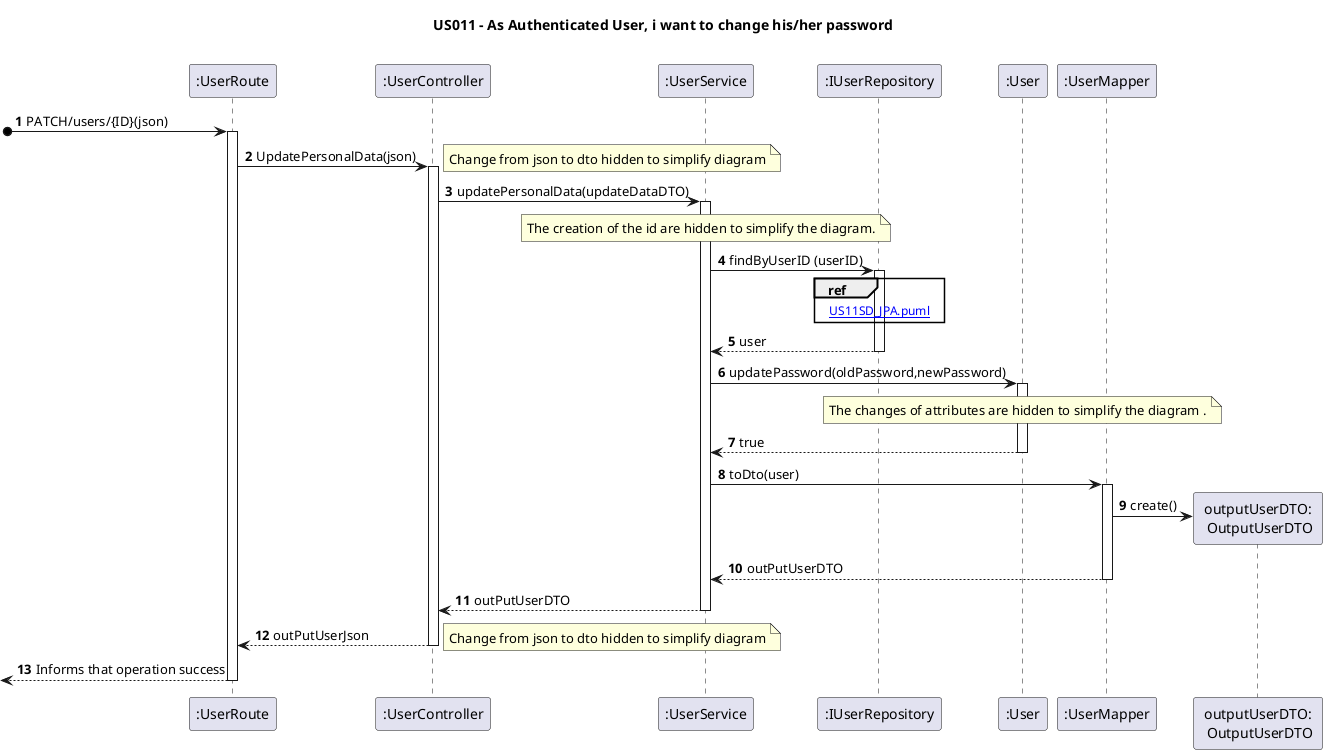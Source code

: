 @startuml
'https://plantuml.com/sequence-diagram

title US011 - As Authenticated User, i want to change his/her password

autoactivate on
autonumber


participant ":UserRoute" as UI
participant ":UserController" as Ctrl
participant ":UserService" as service
participant ":IUserRepository" as repo
participant ":User" as user
participant ":UserMapper" as mapper
participant " outputUserDTO: \n OutputUserDTO" as outdto



[o-> UI: PATCH/users/{ID}(json)
UI -> Ctrl: UpdatePersonalData(json)
note right
Change from json to dto hidden to simplify diagram
end note
Ctrl -> service : updatePersonalData(updateDataDTO)
note over service : The creation of the id are hidden to simplify the diagram.

service -> repo: findByUserID (userID)
ref over repo: [[US11SD_JPA.puml]]
repo --> service : user
service->user: updatePassword(oldPassword,newPassword)
note over user : The changes of attributes are hidden to simplify the diagram .
user-->service : true

service->mapper : toDto(user)
mapper -> outdto **: create()
mapper-->service : outPutUserDTO
service-->Ctrl : outPutUserDTO
Ctrl -->UI : outPutUserJson
note right
Change from json to dto hidden to simplify diagram
end note
[<--UI : Informs that operation success


@enduml